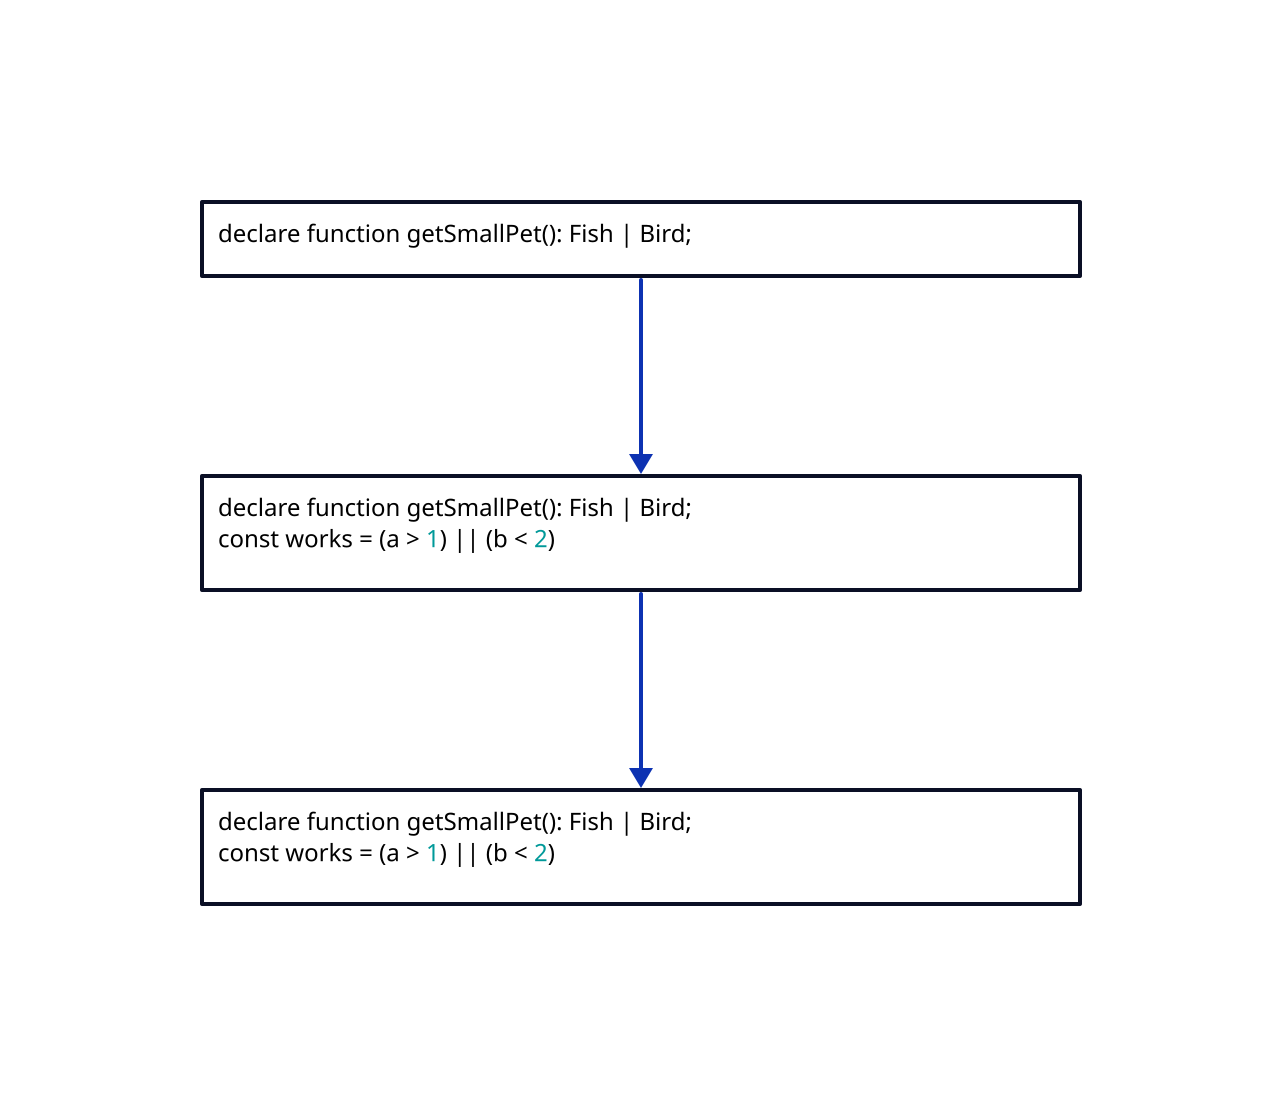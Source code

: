 my_code1: ||ts
    declare function getSmallPet(): Fish | Bird;
||

my_code2: |||ts
    declare function getSmallPet(): Fish | Bird;
    const works = (a > 1) || (b < 2)
|||

my_code3: |`ts
    declare function getSmallPet(): Fish | Bird;
    const works = (a > 1) || (b < 2)
`|

my_code1 -> my_code2 -> my_code3